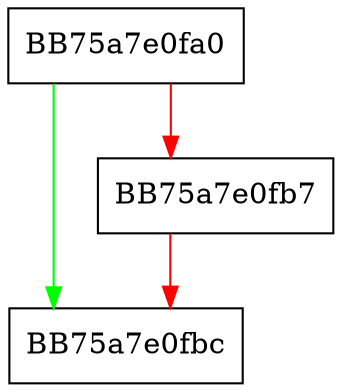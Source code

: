 digraph ContainsVcn {
  node [shape="box"];
  graph [splines=ortho];
  BB75a7e0fa0 -> BB75a7e0fbc [color="green"];
  BB75a7e0fa0 -> BB75a7e0fb7 [color="red"];
  BB75a7e0fb7 -> BB75a7e0fbc [color="red"];
}